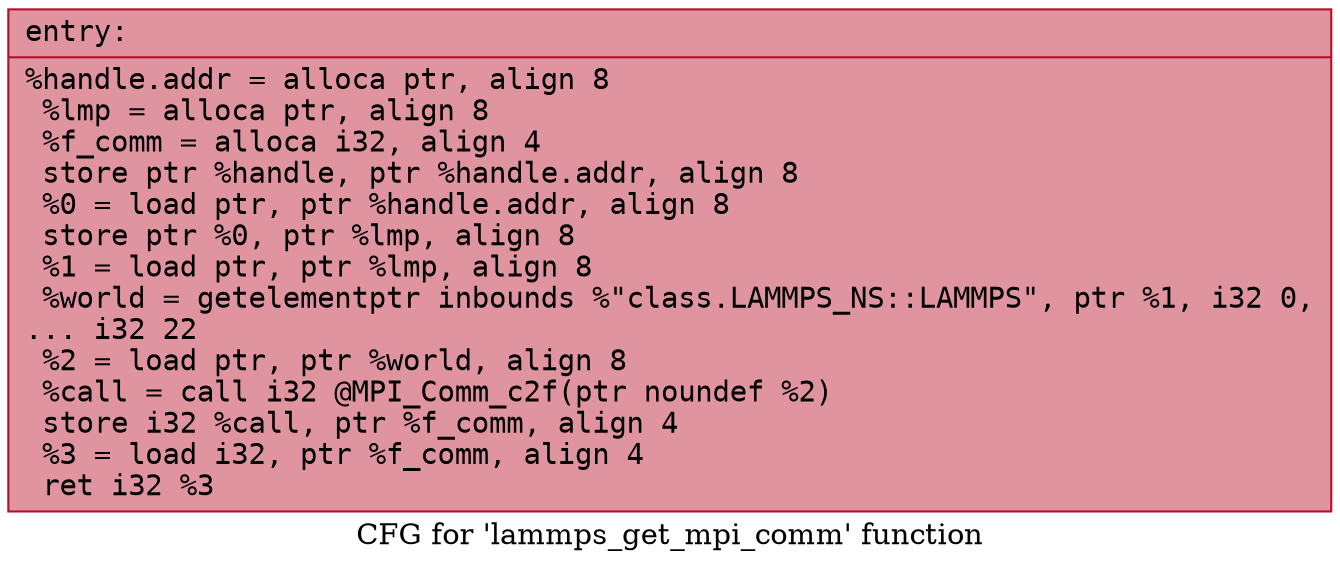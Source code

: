 digraph "CFG for 'lammps_get_mpi_comm' function" {
	label="CFG for 'lammps_get_mpi_comm' function";

	Node0x55bdf7df6ba0 [shape=record,color="#b70d28ff", style=filled, fillcolor="#b70d2870" fontname="Courier",label="{entry:\l|  %handle.addr = alloca ptr, align 8\l  %lmp = alloca ptr, align 8\l  %f_comm = alloca i32, align 4\l  store ptr %handle, ptr %handle.addr, align 8\l  %0 = load ptr, ptr %handle.addr, align 8\l  store ptr %0, ptr %lmp, align 8\l  %1 = load ptr, ptr %lmp, align 8\l  %world = getelementptr inbounds %\"class.LAMMPS_NS::LAMMPS\", ptr %1, i32 0,\l... i32 22\l  %2 = load ptr, ptr %world, align 8\l  %call = call i32 @MPI_Comm_c2f(ptr noundef %2)\l  store i32 %call, ptr %f_comm, align 4\l  %3 = load i32, ptr %f_comm, align 4\l  ret i32 %3\l}"];
}

